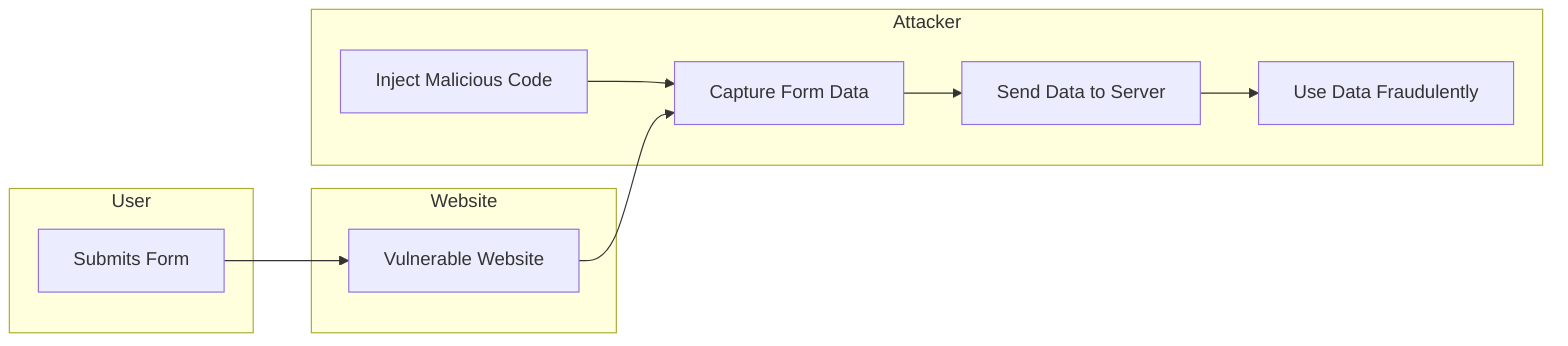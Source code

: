 graph LR
subgraph Attacker
    A[Inject Malicious Code] --> B[Capture Form Data]
    B --> C[Send Data to Server]
    C --> D[Use Data Fraudulently]
end

subgraph Website
    E[Vulnerable Website] --> B
end

subgraph User
    F[Submits Form] --> E
end